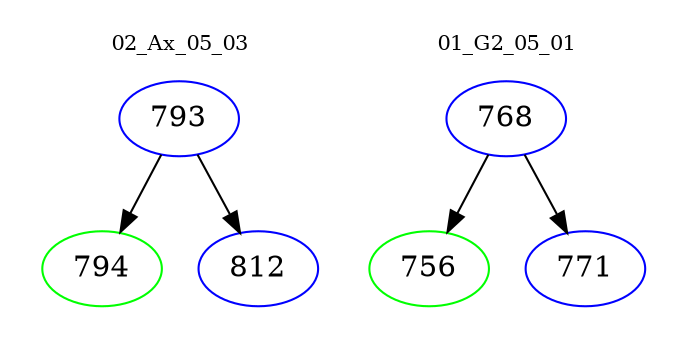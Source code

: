 digraph{
subgraph cluster_0 {
color = white
label = "02_Ax_05_03";
fontsize=10;
T0_793 [label="793", color="blue"]
T0_793 -> T0_794 [color="black"]
T0_794 [label="794", color="green"]
T0_793 -> T0_812 [color="black"]
T0_812 [label="812", color="blue"]
}
subgraph cluster_1 {
color = white
label = "01_G2_05_01";
fontsize=10;
T1_768 [label="768", color="blue"]
T1_768 -> T1_756 [color="black"]
T1_756 [label="756", color="green"]
T1_768 -> T1_771 [color="black"]
T1_771 [label="771", color="blue"]
}
}
